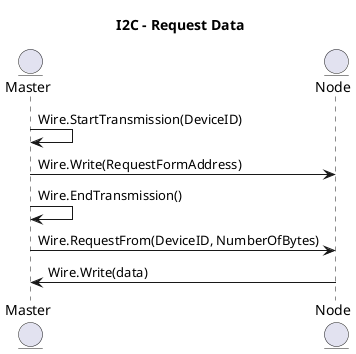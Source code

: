 @startuml RequestData
Title I2C - Request Data
Entity Master
Entity Node

Master -> Master : Wire.StartTransmission(DeviceID)
Master -> Node : Wire.Write(RequestFormAddress)
Master -> Master : Wire.EndTransmission()
Master -> Node : Wire.RequestFrom(DeviceID, NumberOfBytes)
Node -> Master : Wire.Write(data)


@enduml

@startuml SendData
Title I2C - Send Data
Entity Master
Entity Node

Master -> Master : Wire.StartTransmission(DeviceID)
Master -> Node : Wire.Write(SendFormAddress)
Master -> Node : Wire.Write(data)
Master -> Master : Wire.EndTransmission()
Master -> RequestFrom: Wire.RequestFrom(DeviceID, NumberOfBytes)
Node -> Master : Wire.Write(data)

alt Error message is recieved
Master -> Node : Wire.RequestFrom(DeviceID, NumberOfBytes)
Node -> Master : Wire.Write(data)
end
@enduml
